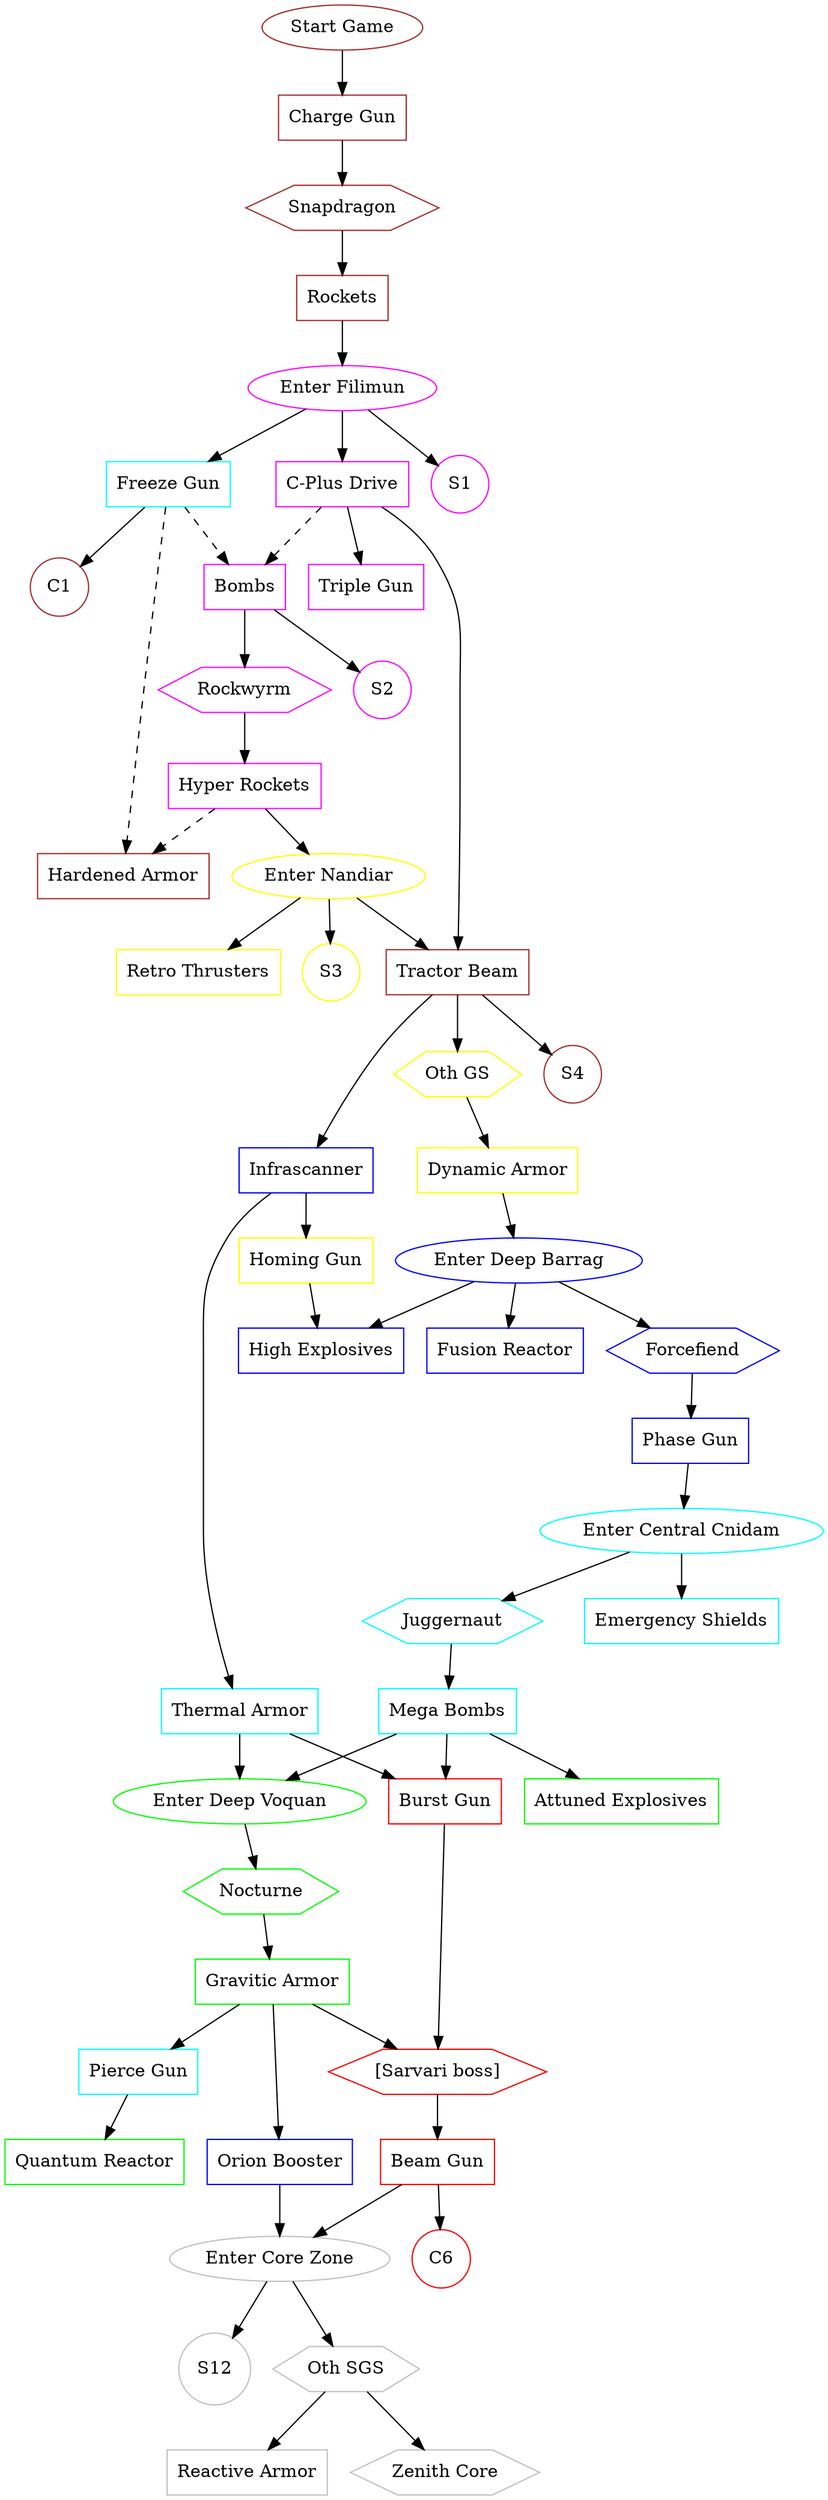 digraph azimuth {

node [shape=box];

// Upgrades:
"Charge Gun" [color=brown];
"Rockets" [color=brown];
"Freeze Gun" [color=cyan];
"Hardened Armor" [color=brown];
"C-Plus Drive" [color=magenta];
"Triple Gun" [color=magenta];
"Bombs" [color=magenta];
"Hyper Rockets" [color=magenta];
"Tractor Beam" [color=brown];
"Homing Gun" [color=yellow];
"Retro Thrusters" [color=yellow];
"Phase Gun" [color=blue];
"Infrascanner" [color=blue];
"Fusion Reactor" [color=blue];
"Thermal Armor" [color=cyan];
"Dynamic Armor" [color=yellow];
"Emergency Shields" [color=cyan];
"Mega Bombs" [color=cyan];
"High Explosives" [color=blue];
"Attuned Explosives" [color=green];
"Gravitic Armor" [color=green];
"Orion Booster" [color=blue];
"Quantum Reactor" [color=green];
"Burst Gun" [color=red];
"Pierce Gun" [color=cyan];
"Beam Gun" [color=red];
"Reactive Armor" [color=gray];
// Shield batteries:
"S1" [shape=circle, color=magenta];
"S2" [shape=circle, color=magenta];
"S3" [shape=circle, color=yellow];
"S4" [shape=circle, color=brown];
"S12" [shape=circle, color=gray];
// Capacitors:
"C1" [shape=circle, color=brown];
"C6" [shape=circle, color=red];

// Bosses:
"Snapdragon" [shape=hexagon, color=brown];
"Rockwyrm" [shape=hexagon, color=magenta];
"Oth GS" [shape=hexagon, color=yellow];
"Forcefiend" [shape=hexagon, color=blue];
"Juggernaut" [shape=hexagon, color=cyan];
"Nocturne" [shape=hexagon, color=green];
"[Sarvari boss]" [shape=hexagon, color=red];
"Oth SGS" [shape=hexagon, color=gray];
"Zenith Core" [shape=hexagon, color=gray];

// Navigation:
"Start Game" [shape=ellipse, color=brown];
"Enter Filimun" [shape=ellipse, color=magenta];
"Enter Nandiar" [shape=ellipse, color=yellow];
"Enter Deep Barrag" [shape=ellipse, color=blue];
"Enter Central Cnidam" [shape=ellipse, color=cyan];
"Enter Deep Voquan" [shape=ellipse, color=green];
"Enter Core Zone" [shape=ellipse, color=gray];

// Dependencies:
"Start Game" -> "Charge Gun" -> "Snapdragon" -> "Rockets";
"Rockets" -> "Enter Filimun";
"Enter Filimun" -> "S1";
"Enter Filimun" -> "Freeze Gun";
"Enter Filimun" -> "C-Plus Drive";
"C-Plus Drive" -> "Tractor Beam";
"Freeze Gun" -> "Hardened Armor" [style=dashed];
"Hyper Rockets" -> "Hardened Armor" [style=dashed];
"Freeze Gun" -> "C1";
"Freeze Gun" -> "Bombs" [style=dashed];
"C-Plus Drive" -> "Bombs" [style=dashed];
"Bombs" -> "Rockwyrm";
"Rockwyrm" -> "Hyper Rockets" -> "Enter Nandiar";
"C-Plus Drive" -> "Triple Gun";
"Oth GS" -> "Dynamic Armor";
"Enter Nandiar" -> "Tractor Beam";
"Bombs" -> "S2";
"Enter Nandiar" -> "Retro Thrusters";
"Enter Nandiar" -> "S3";
"Tractor Beam" -> "Infrascanner";
"Tractor Beam" -> "S4";
"Infrascanner" -> "Thermal Armor";
"Mega Bombs" -> "Burst Gun";
"Thermal Armor" -> "Burst Gun";
"Tractor Beam" -> "Oth GS";
"Infrascanner" -> "Homing Gun";
"Homing Gun" -> "High Explosives";
"Dynamic Armor" -> "Enter Deep Barrag";
"Enter Deep Barrag" -> "High Explosives";
"Enter Deep Barrag" -> "Forcefiend";
"Forcefiend" -> "Phase Gun";
"Enter Deep Barrag" -> "Fusion Reactor";
"Phase Gun" -> "Enter Central Cnidam";
"Enter Central Cnidam" -> "Juggernaut";
"Enter Central Cnidam" -> "Emergency Shields";
"Juggernaut" -> "Mega Bombs";
"Mega Bombs" -> "Enter Deep Voquan";
"Thermal Armor" -> "Enter Deep Voquan";
"Enter Deep Voquan" -> "Nocturne";
"Nocturne" -> "Gravitic Armor";
"Gravitic Armor" -> "Orion Booster";
"Mega Bombs" -> "Attuned Explosives";
"Gravitic Armor" -> "Pierce Gun";
"Pierce Gun" -> "Quantum Reactor";
"Gravitic Armor" -> "[Sarvari boss]";
"Burst Gun" -> "[Sarvari boss]";
"[Sarvari boss]" -> "Beam Gun";
"Orion Booster" -> "Enter Core Zone";
"Beam Gun" -> "Enter Core Zone";
"Beam Gun" -> "C6";
"Enter Core Zone" -> "S12";
"Enter Core Zone" -> "Oth SGS";
"Oth SGS" -> "Reactive Armor";
"Oth SGS" -> "Zenith Core";

}
